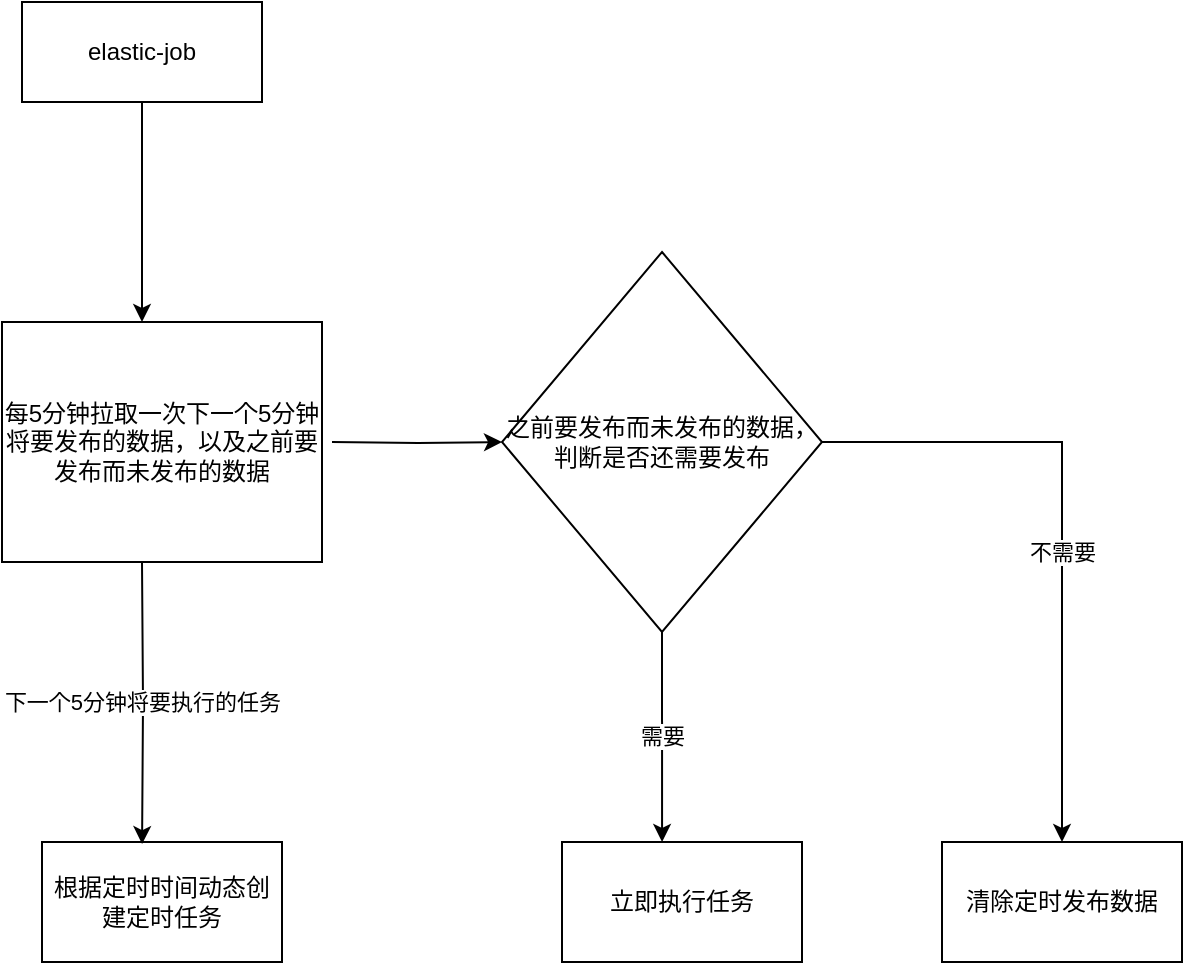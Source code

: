 <mxfile version="14.6.12" type="github">
  <diagram id="6wZPgM5fM8KpBSpR6kdH" name="Page-1">
    <mxGraphModel dx="1422" dy="763" grid="1" gridSize="10" guides="1" tooltips="1" connect="1" arrows="1" fold="1" page="1" pageScale="1" pageWidth="827" pageHeight="1169" math="0" shadow="0">
      <root>
        <mxCell id="0" />
        <mxCell id="1" parent="0" />
        <mxCell id="cuceO5Cf-MV7t8IaMW8p-12" style="edgeStyle=orthogonalEdgeStyle;rounded=0;orthogonalLoop=1;jettySize=auto;html=1;entryX=0.5;entryY=0;entryDx=0;entryDy=0;" edge="1" parent="1" source="cuceO5Cf-MV7t8IaMW8p-1">
          <mxGeometry relative="1" as="geometry">
            <mxPoint x="260" y="280" as="targetPoint" />
          </mxGeometry>
        </mxCell>
        <mxCell id="cuceO5Cf-MV7t8IaMW8p-1" value="elastic-job" style="rounded=0;whiteSpace=wrap;html=1;" vertex="1" parent="1">
          <mxGeometry x="200" y="120" width="120" height="50" as="geometry" />
        </mxCell>
        <mxCell id="cuceO5Cf-MV7t8IaMW8p-5" value="根据定时时间动态创建定时任务" style="rounded=0;whiteSpace=wrap;html=1;" vertex="1" parent="1">
          <mxGeometry x="210" y="540" width="120" height="60" as="geometry" />
        </mxCell>
        <mxCell id="cuceO5Cf-MV7t8IaMW8p-7" value="立即执行任务" style="rounded=0;whiteSpace=wrap;html=1;" vertex="1" parent="1">
          <mxGeometry x="470" y="540" width="120" height="60" as="geometry" />
        </mxCell>
        <mxCell id="cuceO5Cf-MV7t8IaMW8p-11" value="下一个5分钟将要执行的任务" style="edgeStyle=orthogonalEdgeStyle;rounded=0;orthogonalLoop=1;jettySize=auto;html=1;exitX=0.5;exitY=1;exitDx=0;exitDy=0;entryX=0.417;entryY=0.017;entryDx=0;entryDy=0;entryPerimeter=0;" edge="1" parent="1" target="cuceO5Cf-MV7t8IaMW8p-5">
          <mxGeometry relative="1" as="geometry">
            <mxPoint x="260" y="400" as="sourcePoint" />
          </mxGeometry>
        </mxCell>
        <mxCell id="cuceO5Cf-MV7t8IaMW8p-14" style="edgeStyle=orthogonalEdgeStyle;rounded=0;orthogonalLoop=1;jettySize=auto;html=1;exitX=1;exitY=0.5;exitDx=0;exitDy=0;entryX=0;entryY=0.5;entryDx=0;entryDy=0;" edge="1" parent="1" target="cuceO5Cf-MV7t8IaMW8p-13">
          <mxGeometry relative="1" as="geometry">
            <mxPoint x="355" y="340" as="sourcePoint" />
          </mxGeometry>
        </mxCell>
        <mxCell id="cuceO5Cf-MV7t8IaMW8p-18" style="edgeStyle=orthogonalEdgeStyle;rounded=0;orthogonalLoop=1;jettySize=auto;html=1;exitX=1;exitY=0.5;exitDx=0;exitDy=0;" edge="1" parent="1" source="cuceO5Cf-MV7t8IaMW8p-13" target="cuceO5Cf-MV7t8IaMW8p-17">
          <mxGeometry relative="1" as="geometry" />
        </mxCell>
        <mxCell id="cuceO5Cf-MV7t8IaMW8p-19" value="不需要" style="edgeLabel;html=1;align=center;verticalAlign=middle;resizable=0;points=[];" vertex="1" connectable="0" parent="cuceO5Cf-MV7t8IaMW8p-18">
          <mxGeometry x="0.094" relative="1" as="geometry">
            <mxPoint as="offset" />
          </mxGeometry>
        </mxCell>
        <mxCell id="cuceO5Cf-MV7t8IaMW8p-21" value="需要" style="edgeStyle=orthogonalEdgeStyle;rounded=0;orthogonalLoop=1;jettySize=auto;html=1;exitX=0.5;exitY=1;exitDx=0;exitDy=0;entryX=0.417;entryY=0;entryDx=0;entryDy=0;entryPerimeter=0;" edge="1" parent="1" source="cuceO5Cf-MV7t8IaMW8p-13" target="cuceO5Cf-MV7t8IaMW8p-7">
          <mxGeometry relative="1" as="geometry" />
        </mxCell>
        <mxCell id="cuceO5Cf-MV7t8IaMW8p-13" value="之前要发布而未发布的数据，判断是否还需要发布" style="rhombus;whiteSpace=wrap;html=1;" vertex="1" parent="1">
          <mxGeometry x="440" y="245" width="160" height="190" as="geometry" />
        </mxCell>
        <mxCell id="cuceO5Cf-MV7t8IaMW8p-17" value="清除定时发布数据" style="rounded=0;whiteSpace=wrap;html=1;" vertex="1" parent="1">
          <mxGeometry x="660" y="540" width="120" height="60" as="geometry" />
        </mxCell>
        <mxCell id="cuceO5Cf-MV7t8IaMW8p-20" value="每5分钟拉取一次下一个5分钟将要发布的数据，以及之前要发布而未发布的数据" style="rounded=0;whiteSpace=wrap;html=1;" vertex="1" parent="1">
          <mxGeometry x="190" y="280" width="160" height="120" as="geometry" />
        </mxCell>
      </root>
    </mxGraphModel>
  </diagram>
</mxfile>
